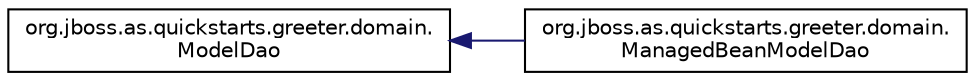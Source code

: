 digraph "Graphical Class Hierarchy"
{
  edge [fontname="Helvetica",fontsize="10",labelfontname="Helvetica",labelfontsize="10"];
  node [fontname="Helvetica",fontsize="10",shape=record];
  rankdir="LR";
  Node0 [label="org.jboss.as.quickstarts.greeter.domain.\lModelDao",height=0.2,width=0.4,color="black", fillcolor="white", style="filled",URL="$interfaceorg_1_1jboss_1_1as_1_1quickstarts_1_1greeter_1_1domain_1_1_model_dao.html",tooltip="This interface consists of all the model related operations. "];
  Node0 -> Node1 [dir="back",color="midnightblue",fontsize="10",style="solid",fontname="Helvetica"];
  Node1 [label="org.jboss.as.quickstarts.greeter.domain.\lManagedBeanModelDao",height=0.2,width=0.4,color="black", fillcolor="white", style="filled",URL="$classorg_1_1jboss_1_1as_1_1quickstarts_1_1greeter_1_1domain_1_1_managed_bean_model_dao.html",tooltip="This class is implements the ModelDao interface. This class is used for all the data related operatio..."];
}
